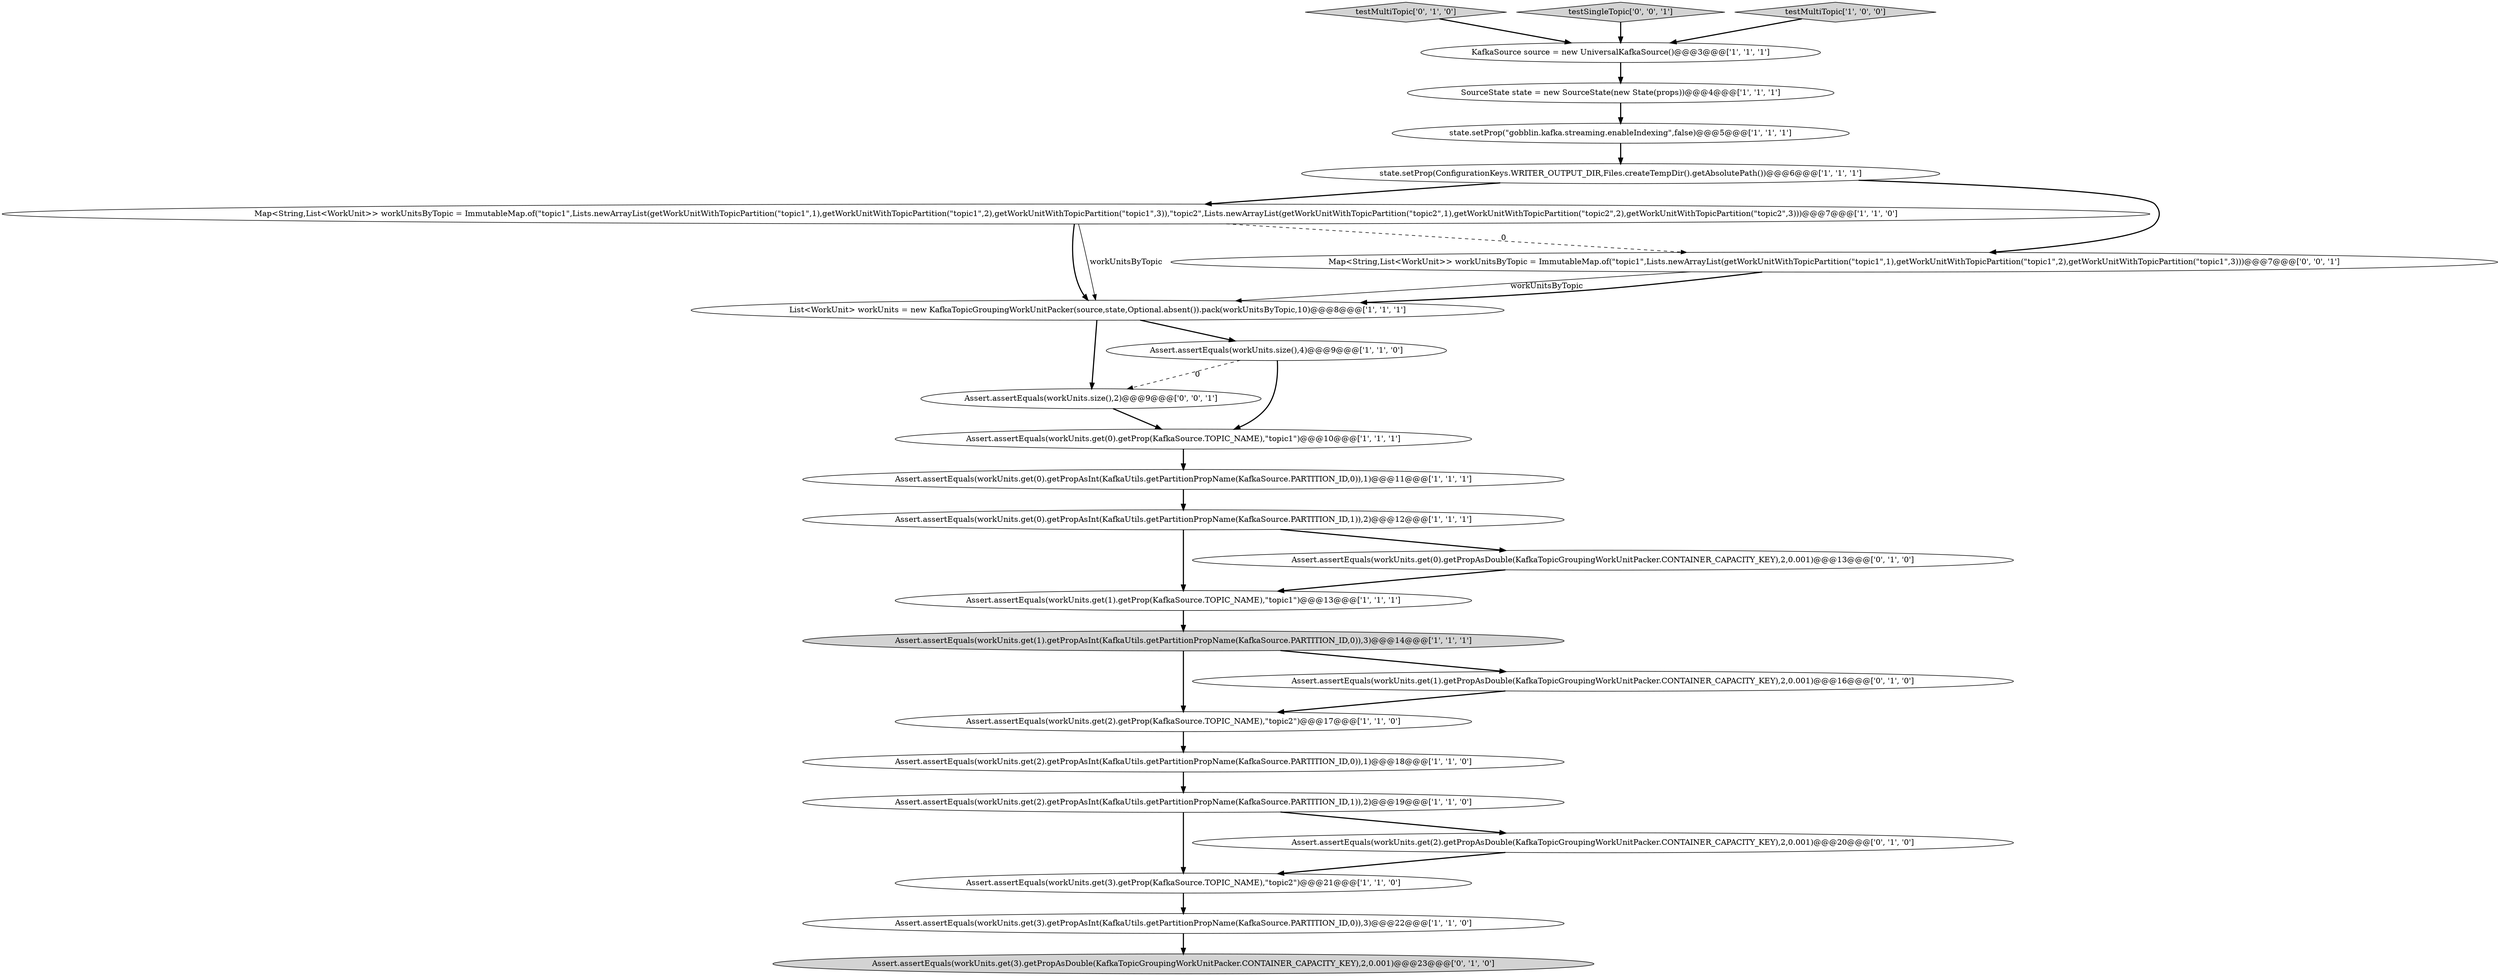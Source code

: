 digraph {
11 [style = filled, label = "List<WorkUnit> workUnits = new KafkaTopicGroupingWorkUnitPacker(source,state,Optional.absent()).pack(workUnitsByTopic,10)@@@8@@@['1', '1', '1']", fillcolor = white, shape = ellipse image = "AAA0AAABBB1BBB"];
12 [style = filled, label = "Assert.assertEquals(workUnits.get(2).getProp(KafkaSource.TOPIC_NAME),\"topic2\")@@@17@@@['1', '1', '0']", fillcolor = white, shape = ellipse image = "AAA0AAABBB1BBB"];
2 [style = filled, label = "Assert.assertEquals(workUnits.get(1).getProp(KafkaSource.TOPIC_NAME),\"topic1\")@@@13@@@['1', '1', '1']", fillcolor = white, shape = ellipse image = "AAA0AAABBB1BBB"];
9 [style = filled, label = "Assert.assertEquals(workUnits.get(0).getPropAsInt(KafkaUtils.getPartitionPropName(KafkaSource.PARTITION_ID,1)),2)@@@12@@@['1', '1', '1']", fillcolor = white, shape = ellipse image = "AAA0AAABBB1BBB"];
20 [style = filled, label = "testMultiTopic['0', '1', '0']", fillcolor = lightgray, shape = diamond image = "AAA0AAABBB2BBB"];
7 [style = filled, label = "state.setProp(\"gobblin.kafka.streaming.enableIndexing\",false)@@@5@@@['1', '1', '1']", fillcolor = white, shape = ellipse image = "AAA0AAABBB1BBB"];
14 [style = filled, label = "Map<String,List<WorkUnit>> workUnitsByTopic = ImmutableMap.of(\"topic1\",Lists.newArrayList(getWorkUnitWithTopicPartition(\"topic1\",1),getWorkUnitWithTopicPartition(\"topic1\",2),getWorkUnitWithTopicPartition(\"topic1\",3)),\"topic2\",Lists.newArrayList(getWorkUnitWithTopicPartition(\"topic2\",1),getWorkUnitWithTopicPartition(\"topic2\",2),getWorkUnitWithTopicPartition(\"topic2\",3)))@@@7@@@['1', '1', '0']", fillcolor = white, shape = ellipse image = "AAA0AAABBB1BBB"];
25 [style = filled, label = "Map<String,List<WorkUnit>> workUnitsByTopic = ImmutableMap.of(\"topic1\",Lists.newArrayList(getWorkUnitWithTopicPartition(\"topic1\",1),getWorkUnitWithTopicPartition(\"topic1\",2),getWorkUnitWithTopicPartition(\"topic1\",3)))@@@7@@@['0', '0', '1']", fillcolor = white, shape = ellipse image = "AAA0AAABBB3BBB"];
21 [style = filled, label = "Assert.assertEquals(workUnits.get(3).getPropAsDouble(KafkaTopicGroupingWorkUnitPacker.CONTAINER_CAPACITY_KEY),2,0.001)@@@23@@@['0', '1', '0']", fillcolor = lightgray, shape = ellipse image = "AAA1AAABBB2BBB"];
24 [style = filled, label = "Assert.assertEquals(workUnits.size(),2)@@@9@@@['0', '0', '1']", fillcolor = white, shape = ellipse image = "AAA0AAABBB3BBB"];
15 [style = filled, label = "KafkaSource source = new UniversalKafkaSource()@@@3@@@['1', '1', '1']", fillcolor = white, shape = ellipse image = "AAA0AAABBB1BBB"];
4 [style = filled, label = "state.setProp(ConfigurationKeys.WRITER_OUTPUT_DIR,Files.createTempDir().getAbsolutePath())@@@6@@@['1', '1', '1']", fillcolor = white, shape = ellipse image = "AAA0AAABBB1BBB"];
17 [style = filled, label = "Assert.assertEquals(workUnits.get(3).getPropAsInt(KafkaUtils.getPartitionPropName(KafkaSource.PARTITION_ID,0)),3)@@@22@@@['1', '1', '0']", fillcolor = white, shape = ellipse image = "AAA0AAABBB1BBB"];
23 [style = filled, label = "testSingleTopic['0', '0', '1']", fillcolor = lightgray, shape = diamond image = "AAA0AAABBB3BBB"];
6 [style = filled, label = "Assert.assertEquals(workUnits.get(2).getPropAsInt(KafkaUtils.getPartitionPropName(KafkaSource.PARTITION_ID,1)),2)@@@19@@@['1', '1', '0']", fillcolor = white, shape = ellipse image = "AAA0AAABBB1BBB"];
10 [style = filled, label = "testMultiTopic['1', '0', '0']", fillcolor = lightgray, shape = diamond image = "AAA0AAABBB1BBB"];
1 [style = filled, label = "Assert.assertEquals(workUnits.get(2).getPropAsInt(KafkaUtils.getPartitionPropName(KafkaSource.PARTITION_ID,0)),1)@@@18@@@['1', '1', '0']", fillcolor = white, shape = ellipse image = "AAA0AAABBB1BBB"];
8 [style = filled, label = "Assert.assertEquals(workUnits.get(0).getPropAsInt(KafkaUtils.getPartitionPropName(KafkaSource.PARTITION_ID,0)),1)@@@11@@@['1', '1', '1']", fillcolor = white, shape = ellipse image = "AAA0AAABBB1BBB"];
18 [style = filled, label = "Assert.assertEquals(workUnits.get(0).getPropAsDouble(KafkaTopicGroupingWorkUnitPacker.CONTAINER_CAPACITY_KEY),2,0.001)@@@13@@@['0', '1', '0']", fillcolor = white, shape = ellipse image = "AAA1AAABBB2BBB"];
0 [style = filled, label = "Assert.assertEquals(workUnits.get(3).getProp(KafkaSource.TOPIC_NAME),\"topic2\")@@@21@@@['1', '1', '0']", fillcolor = white, shape = ellipse image = "AAA0AAABBB1BBB"];
19 [style = filled, label = "Assert.assertEquals(workUnits.get(2).getPropAsDouble(KafkaTopicGroupingWorkUnitPacker.CONTAINER_CAPACITY_KEY),2,0.001)@@@20@@@['0', '1', '0']", fillcolor = white, shape = ellipse image = "AAA1AAABBB2BBB"];
13 [style = filled, label = "SourceState state = new SourceState(new State(props))@@@4@@@['1', '1', '1']", fillcolor = white, shape = ellipse image = "AAA0AAABBB1BBB"];
3 [style = filled, label = "Assert.assertEquals(workUnits.size(),4)@@@9@@@['1', '1', '0']", fillcolor = white, shape = ellipse image = "AAA0AAABBB1BBB"];
16 [style = filled, label = "Assert.assertEquals(workUnits.get(0).getProp(KafkaSource.TOPIC_NAME),\"topic1\")@@@10@@@['1', '1', '1']", fillcolor = white, shape = ellipse image = "AAA0AAABBB1BBB"];
22 [style = filled, label = "Assert.assertEquals(workUnits.get(1).getPropAsDouble(KafkaTopicGroupingWorkUnitPacker.CONTAINER_CAPACITY_KEY),2,0.001)@@@16@@@['0', '1', '0']", fillcolor = white, shape = ellipse image = "AAA1AAABBB2BBB"];
5 [style = filled, label = "Assert.assertEquals(workUnits.get(1).getPropAsInt(KafkaUtils.getPartitionPropName(KafkaSource.PARTITION_ID,0)),3)@@@14@@@['1', '1', '1']", fillcolor = lightgray, shape = ellipse image = "AAA0AAABBB1BBB"];
9->18 [style = bold, label=""];
11->3 [style = bold, label=""];
13->7 [style = bold, label=""];
8->9 [style = bold, label=""];
23->15 [style = bold, label=""];
25->11 [style = solid, label="workUnitsByTopic"];
18->2 [style = bold, label=""];
17->21 [style = bold, label=""];
4->25 [style = bold, label=""];
2->5 [style = bold, label=""];
6->0 [style = bold, label=""];
20->15 [style = bold, label=""];
16->8 [style = bold, label=""];
9->2 [style = bold, label=""];
12->1 [style = bold, label=""];
3->24 [style = dashed, label="0"];
19->0 [style = bold, label=""];
6->19 [style = bold, label=""];
14->11 [style = bold, label=""];
1->6 [style = bold, label=""];
11->24 [style = bold, label=""];
14->11 [style = solid, label="workUnitsByTopic"];
25->11 [style = bold, label=""];
14->25 [style = dashed, label="0"];
7->4 [style = bold, label=""];
24->16 [style = bold, label=""];
15->13 [style = bold, label=""];
0->17 [style = bold, label=""];
5->22 [style = bold, label=""];
4->14 [style = bold, label=""];
5->12 [style = bold, label=""];
10->15 [style = bold, label=""];
3->16 [style = bold, label=""];
22->12 [style = bold, label=""];
}
